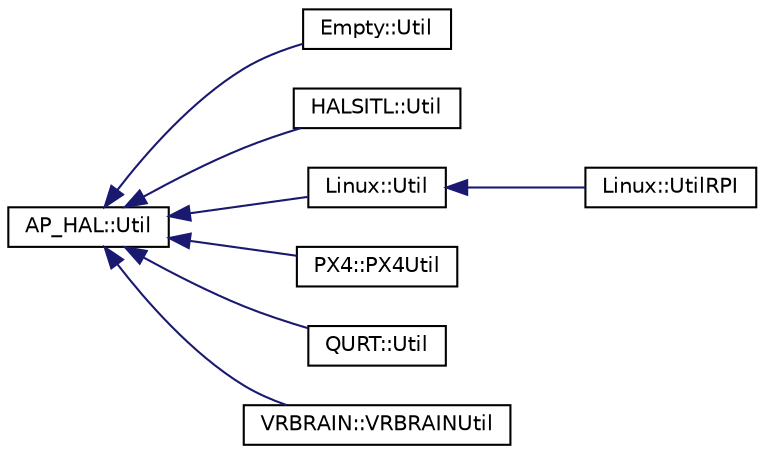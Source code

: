 digraph "Graphical Class Hierarchy"
{
 // INTERACTIVE_SVG=YES
  edge [fontname="Helvetica",fontsize="10",labelfontname="Helvetica",labelfontsize="10"];
  node [fontname="Helvetica",fontsize="10",shape=record];
  rankdir="LR";
  Node1 [label="AP_HAL::Util",height=0.2,width=0.4,color="black", fillcolor="white", style="filled",URL="$classAP__HAL_1_1Util.html"];
  Node1 -> Node2 [dir="back",color="midnightblue",fontsize="10",style="solid",fontname="Helvetica"];
  Node2 [label="Empty::Util",height=0.2,width=0.4,color="black", fillcolor="white", style="filled",URL="$classEmpty_1_1Util.html"];
  Node1 -> Node3 [dir="back",color="midnightblue",fontsize="10",style="solid",fontname="Helvetica"];
  Node3 [label="HALSITL::Util",height=0.2,width=0.4,color="black", fillcolor="white", style="filled",URL="$classHALSITL_1_1Util.html"];
  Node1 -> Node4 [dir="back",color="midnightblue",fontsize="10",style="solid",fontname="Helvetica"];
  Node4 [label="Linux::Util",height=0.2,width=0.4,color="black", fillcolor="white", style="filled",URL="$classLinux_1_1Util.html"];
  Node4 -> Node5 [dir="back",color="midnightblue",fontsize="10",style="solid",fontname="Helvetica"];
  Node5 [label="Linux::UtilRPI",height=0.2,width=0.4,color="black", fillcolor="white", style="filled",URL="$classLinux_1_1UtilRPI.html"];
  Node1 -> Node6 [dir="back",color="midnightblue",fontsize="10",style="solid",fontname="Helvetica"];
  Node6 [label="PX4::PX4Util",height=0.2,width=0.4,color="black", fillcolor="white", style="filled",URL="$classPX4_1_1PX4Util.html"];
  Node1 -> Node7 [dir="back",color="midnightblue",fontsize="10",style="solid",fontname="Helvetica"];
  Node7 [label="QURT::Util",height=0.2,width=0.4,color="black", fillcolor="white", style="filled",URL="$classQURT_1_1Util.html"];
  Node1 -> Node8 [dir="back",color="midnightblue",fontsize="10",style="solid",fontname="Helvetica"];
  Node8 [label="VRBRAIN::VRBRAINUtil",height=0.2,width=0.4,color="black", fillcolor="white", style="filled",URL="$classVRBRAIN_1_1VRBRAINUtil.html"];
}

